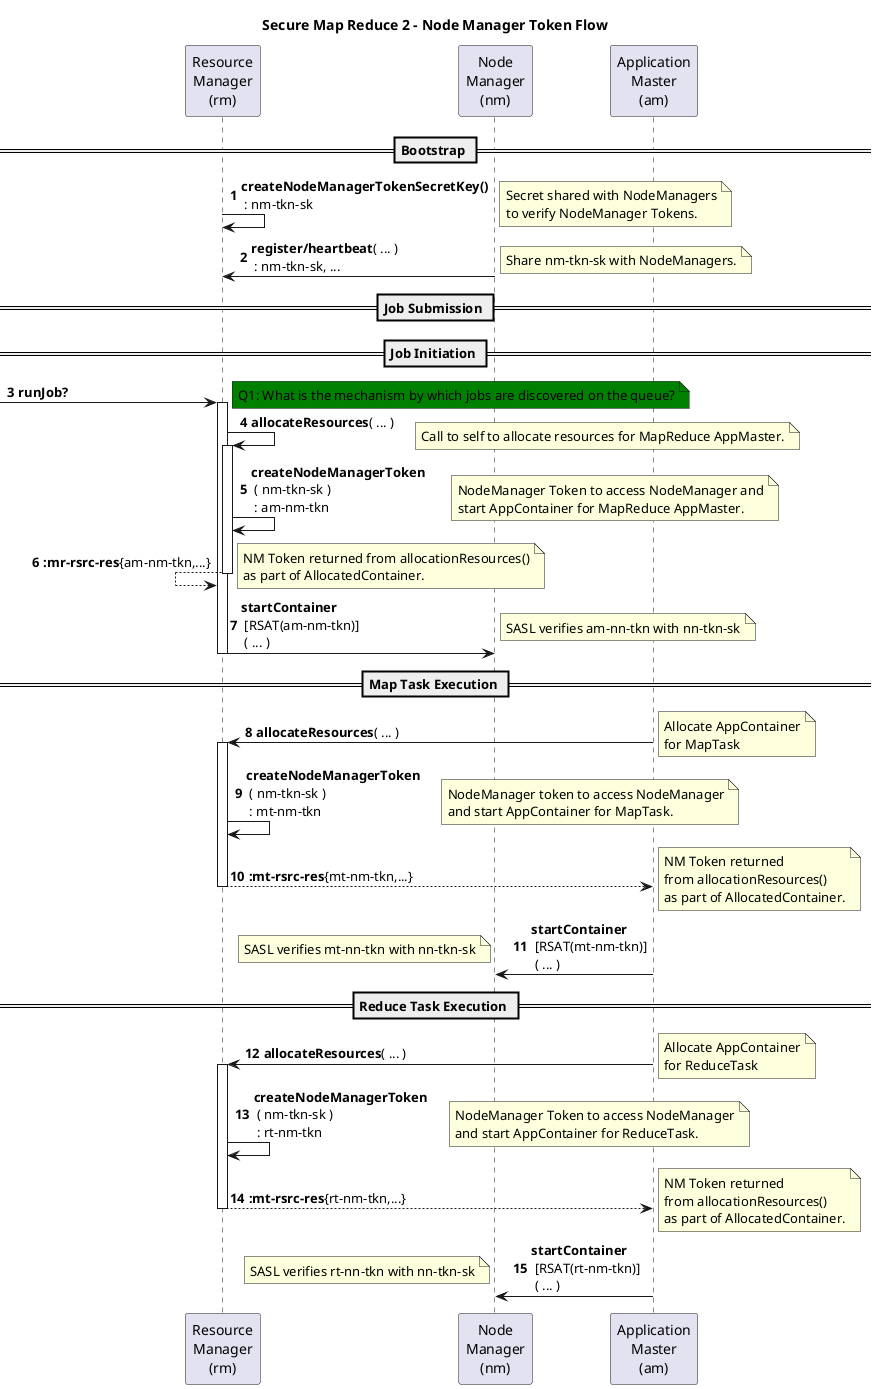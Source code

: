 @startuml
title Secure Map Reduce 2 - Node Manager Token Flow
autonumber
'hide footbox

'participant "Client\n(c)" as C
participant "Resource\nManager\n(rm)" as RM
'participant "History\nServer\n(hs)" as HS
participant "Node\nManager\n(nm)" as NM
'participant "Shuffle\nService\n(ss)" as SS
participant "Application\nMaster\n(am)" as AM
'participant "Client\nService\n(cs)" as CS
'participant "Application\nContainer\n(ac)" as AC #red
'participant "Task\n(t)" as T #orange
'participant "File\nSystem\n(fs)" as FS
'participant "Name\nNode\n(nn)" as NN
'participant "Data\nNode\n(dn)" as DN
'participant "Kerberos\nKDC" as KDC

'note over C,KDC #green: QUESTION ?

== Bootstrap ==

'1
RM->RM:<b>createNodeManagerTokenSecretKey()\n : nm-tkn-sk
  note right: Secret shared with NodeManagers\nto verify NodeManager Tokens.

'2
NM->RM:<b>register/heartbeat</b>( ... )\n : nm-tkn-sk, ...
  note right: Share nm-tkn-sk with NodeManagers.

== Job Submission ==

== Job Initiation ==

'3
[->RM: <b>runJob?
  note right #green: Q1: What is the mechanism by which jobs are discovered on the queue?
  activate RM

'4
RM->RM: <b>allocateResources</b>( ... )
  note right: Call to self to allocate resources for MapReduce AppMaster.
  activate RM

'5
RM->RM: <b>createNodeManagerToken\n ( nm-tkn-sk )\n : am-nm-tkn
  note right: NodeManager Token to access NodeManager and\nstart AppContainer for MapReduce AppMaster.

'6
RM<--RM: <b>:mr-rsrc-res</b>{am-nm-tkn,...}
  note right: NM Token returned from allocationResources()\nas part of AllocatedContainer.
  deactivate RM

'7
RM->NM: <b>startContainer\n [RSAT(am-nm-tkn)]\n ( ... )
  note right: SASL verifies am-nn-tkn with nn-tkn-sk
  deactivate RM

== Map Task Execution ==

'8
AM->RM: <b>allocateResources</b>( ... )
  note right: Allocate AppContainer\nfor MapTask
  activate RM

'9
RM->RM: <b>createNodeManagerToken\n ( nm-tkn-sk )\n : mt-nm-tkn
  note right: NodeManager token to access NodeManager\nand start AppContainer for MapTask.

'10
AM<--RM: <b>:mt-rsrc-res</b>{mt-nm-tkn,...}
  note right: NM Token returned\nfrom allocationResources()\nas part of AllocatedContainer.
  deactivate RM

'11
AM->NM: <b>startContainer\n [RSAT(mt-nm-tkn)]\n ( ... )
  note left: SASL verifies mt-nn-tkn with nn-tkn-sk

== Reduce Task Execution ==

'12
AM->RM: <b>allocateResources</b>( ... )
  note right: Allocate AppContainer\nfor ReduceTask
  activate RM

'13
RM->RM: <b>createNodeManagerToken\n ( nm-tkn-sk )\n : rt-nm-tkn
  note right: NodeManager Token to access NodeManager\nand start AppContainer for ReduceTask.

'14
AM<--RM: <b>:mt-rsrc-res</b>{rt-nm-tkn,...}
  note right: NM Token returned\nfrom allocationResources()\nas part of AllocatedContainer.
  deactivate RM

'15
AM->NM: <b>startContainer\n [RSAT(rt-nm-tkn)]\n ( ... )
  note left: SASL verifies rt-nn-tkn with nn-tkn-sk

@enduml                                                                                      